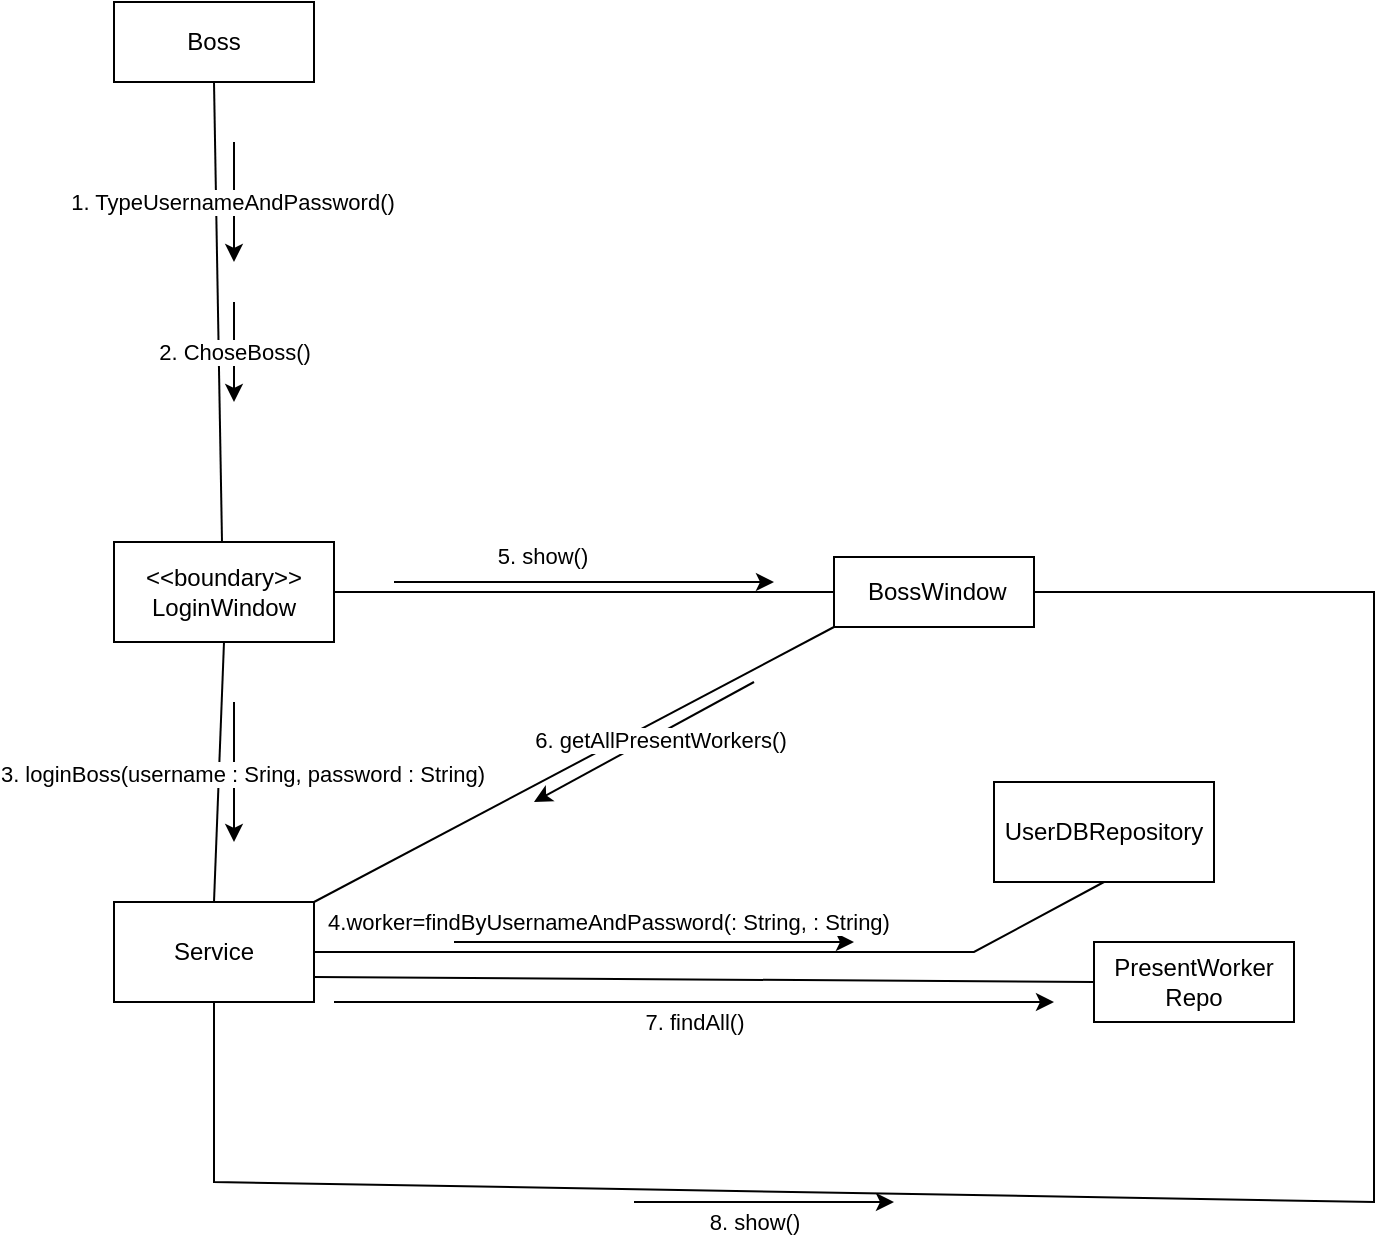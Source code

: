 <mxfile version="26.2.14">
  <diagram name="Page-1" id="c2RrNnLsDapVxzxUkUCF">
    <mxGraphModel dx="2063" dy="738" grid="1" gridSize="10" guides="1" tooltips="1" connect="1" arrows="1" fold="1" page="1" pageScale="1" pageWidth="850" pageHeight="1100" math="0" shadow="0">
      <root>
        <mxCell id="0" />
        <mxCell id="1" parent="0" />
        <mxCell id="Y9hDRSrSCaZQf4_mvHso-1" value="Boss" style="rounded=0;whiteSpace=wrap;html=1;" vertex="1" parent="1">
          <mxGeometry x="10" y="40" width="100" height="40" as="geometry" />
        </mxCell>
        <mxCell id="Y9hDRSrSCaZQf4_mvHso-2" value="" style="endArrow=none;html=1;rounded=0;entryX=0.5;entryY=1;entryDx=0;entryDy=0;" edge="1" parent="1" target="Y9hDRSrSCaZQf4_mvHso-1">
          <mxGeometry width="50" height="50" relative="1" as="geometry">
            <mxPoint x="64" y="310" as="sourcePoint" />
            <mxPoint x="450" y="340" as="targetPoint" />
          </mxGeometry>
        </mxCell>
        <mxCell id="Y9hDRSrSCaZQf4_mvHso-3" value="&lt;div&gt;&amp;lt;&amp;lt;boundary&amp;gt;&amp;gt;&lt;/div&gt;&lt;div&gt;LoginWindow&lt;/div&gt;" style="rounded=0;whiteSpace=wrap;html=1;" vertex="1" parent="1">
          <mxGeometry x="10" y="310" width="110" height="50" as="geometry" />
        </mxCell>
        <mxCell id="Y9hDRSrSCaZQf4_mvHso-4" value="" style="endArrow=classic;html=1;rounded=0;" edge="1" parent="1">
          <mxGeometry width="50" height="50" relative="1" as="geometry">
            <mxPoint x="70" y="110" as="sourcePoint" />
            <mxPoint x="70" y="170" as="targetPoint" />
          </mxGeometry>
        </mxCell>
        <mxCell id="Y9hDRSrSCaZQf4_mvHso-5" value="1. TypeUsernameAndPassword()" style="edgeLabel;html=1;align=center;verticalAlign=middle;resizable=0;points=[];" vertex="1" connectable="0" parent="Y9hDRSrSCaZQf4_mvHso-4">
          <mxGeometry relative="1" as="geometry">
            <mxPoint x="-1" as="offset" />
          </mxGeometry>
        </mxCell>
        <mxCell id="Y9hDRSrSCaZQf4_mvHso-6" value="" style="endArrow=classic;html=1;rounded=0;" edge="1" parent="1">
          <mxGeometry width="50" height="50" relative="1" as="geometry">
            <mxPoint x="70" y="190" as="sourcePoint" />
            <mxPoint x="70" y="240" as="targetPoint" />
          </mxGeometry>
        </mxCell>
        <mxCell id="Y9hDRSrSCaZQf4_mvHso-7" value="2. ChoseBoss()" style="edgeLabel;html=1;align=center;verticalAlign=middle;resizable=0;points=[];" vertex="1" connectable="0" parent="Y9hDRSrSCaZQf4_mvHso-6">
          <mxGeometry relative="1" as="geometry">
            <mxPoint as="offset" />
          </mxGeometry>
        </mxCell>
        <mxCell id="Y9hDRSrSCaZQf4_mvHso-8" value="Service" style="rounded=0;whiteSpace=wrap;html=1;" vertex="1" parent="1">
          <mxGeometry x="10" y="490" width="100" height="50" as="geometry" />
        </mxCell>
        <mxCell id="Y9hDRSrSCaZQf4_mvHso-9" value="" style="endArrow=none;html=1;rounded=0;entryX=0.5;entryY=1;entryDx=0;entryDy=0;exitX=0.5;exitY=0;exitDx=0;exitDy=0;" edge="1" parent="1" source="Y9hDRSrSCaZQf4_mvHso-8" target="Y9hDRSrSCaZQf4_mvHso-3">
          <mxGeometry width="50" height="50" relative="1" as="geometry">
            <mxPoint x="400" y="570" as="sourcePoint" />
            <mxPoint x="450" y="520" as="targetPoint" />
          </mxGeometry>
        </mxCell>
        <mxCell id="Y9hDRSrSCaZQf4_mvHso-10" value="" style="endArrow=classic;html=1;rounded=0;" edge="1" parent="1">
          <mxGeometry width="50" height="50" relative="1" as="geometry">
            <mxPoint x="70" y="390" as="sourcePoint" />
            <mxPoint x="70" y="460" as="targetPoint" />
          </mxGeometry>
        </mxCell>
        <mxCell id="Y9hDRSrSCaZQf4_mvHso-11" value="3. loginBoss(username : Sring, password : String)" style="edgeLabel;html=1;align=center;verticalAlign=middle;resizable=0;points=[];" vertex="1" connectable="0" parent="Y9hDRSrSCaZQf4_mvHso-10">
          <mxGeometry x="0.029" y="4" relative="1" as="geometry">
            <mxPoint as="offset" />
          </mxGeometry>
        </mxCell>
        <mxCell id="Y9hDRSrSCaZQf4_mvHso-12" value="UserDBRepository" style="rounded=0;whiteSpace=wrap;html=1;" vertex="1" parent="1">
          <mxGeometry x="450" y="430" width="110" height="50" as="geometry" />
        </mxCell>
        <mxCell id="Y9hDRSrSCaZQf4_mvHso-13" value="" style="endArrow=none;html=1;rounded=0;exitX=1;exitY=0.5;exitDx=0;exitDy=0;entryX=0.5;entryY=1;entryDx=0;entryDy=0;" edge="1" parent="1" source="Y9hDRSrSCaZQf4_mvHso-8" target="Y9hDRSrSCaZQf4_mvHso-12">
          <mxGeometry width="50" height="50" relative="1" as="geometry">
            <mxPoint x="400" y="470" as="sourcePoint" />
            <mxPoint x="450" y="420" as="targetPoint" />
            <Array as="points">
              <mxPoint x="440" y="515" />
            </Array>
          </mxGeometry>
        </mxCell>
        <mxCell id="Y9hDRSrSCaZQf4_mvHso-14" value="" style="endArrow=classic;html=1;rounded=0;" edge="1" parent="1">
          <mxGeometry width="50" height="50" relative="1" as="geometry">
            <mxPoint x="180" y="510" as="sourcePoint" />
            <mxPoint x="380" y="510" as="targetPoint" />
          </mxGeometry>
        </mxCell>
        <mxCell id="Y9hDRSrSCaZQf4_mvHso-15" value="4.worker=findByUsernameAndPassword(: String, : String)" style="edgeLabel;html=1;align=center;verticalAlign=middle;resizable=0;points=[];" vertex="1" connectable="0" parent="Y9hDRSrSCaZQf4_mvHso-14">
          <mxGeometry x="-0.23" y="-3" relative="1" as="geometry">
            <mxPoint y="-13" as="offset" />
          </mxGeometry>
        </mxCell>
        <mxCell id="Y9hDRSrSCaZQf4_mvHso-16" value="&lt;div&gt;PresentWorker&lt;/div&gt;&lt;div&gt;Repo&lt;/div&gt;" style="rounded=0;whiteSpace=wrap;html=1;" vertex="1" parent="1">
          <mxGeometry x="500" y="510" width="100" height="40" as="geometry" />
        </mxCell>
        <mxCell id="Y9hDRSrSCaZQf4_mvHso-17" value="" style="endArrow=none;html=1;rounded=0;exitX=1;exitY=0.75;exitDx=0;exitDy=0;entryX=0;entryY=0.5;entryDx=0;entryDy=0;" edge="1" parent="1" source="Y9hDRSrSCaZQf4_mvHso-8" target="Y9hDRSrSCaZQf4_mvHso-16">
          <mxGeometry width="50" height="50" relative="1" as="geometry">
            <mxPoint x="400" y="590" as="sourcePoint" />
            <mxPoint x="450" y="540" as="targetPoint" />
          </mxGeometry>
        </mxCell>
        <mxCell id="Y9hDRSrSCaZQf4_mvHso-18" value="" style="endArrow=classic;html=1;rounded=0;" edge="1" parent="1">
          <mxGeometry width="50" height="50" relative="1" as="geometry">
            <mxPoint x="120" y="540" as="sourcePoint" />
            <mxPoint x="480" y="540" as="targetPoint" />
          </mxGeometry>
        </mxCell>
        <mxCell id="Y9hDRSrSCaZQf4_mvHso-19" value="7. findAll()" style="edgeLabel;html=1;align=center;verticalAlign=middle;resizable=0;points=[];" vertex="1" connectable="0" parent="Y9hDRSrSCaZQf4_mvHso-18">
          <mxGeometry x="0.167" y="-1" relative="1" as="geometry">
            <mxPoint x="-30" y="9" as="offset" />
          </mxGeometry>
        </mxCell>
        <mxCell id="Y9hDRSrSCaZQf4_mvHso-20" value="" style="endArrow=none;html=1;rounded=0;exitX=1;exitY=0.5;exitDx=0;exitDy=0;" edge="1" parent="1" source="Y9hDRSrSCaZQf4_mvHso-3" target="Y9hDRSrSCaZQf4_mvHso-21">
          <mxGeometry width="50" height="50" relative="1" as="geometry">
            <mxPoint x="400" y="410" as="sourcePoint" />
            <mxPoint x="360" y="335" as="targetPoint" />
          </mxGeometry>
        </mxCell>
        <mxCell id="Y9hDRSrSCaZQf4_mvHso-21" value="&amp;nbsp;BossWindow" style="rounded=0;whiteSpace=wrap;html=1;" vertex="1" parent="1">
          <mxGeometry x="370" y="317.5" width="100" height="35" as="geometry" />
        </mxCell>
        <mxCell id="Y9hDRSrSCaZQf4_mvHso-23" value="" style="endArrow=classic;html=1;rounded=0;" edge="1" parent="1">
          <mxGeometry width="50" height="50" relative="1" as="geometry">
            <mxPoint x="150" y="330" as="sourcePoint" />
            <mxPoint x="340" y="330" as="targetPoint" />
          </mxGeometry>
        </mxCell>
        <mxCell id="Y9hDRSrSCaZQf4_mvHso-24" value="5. show()" style="edgeLabel;html=1;align=center;verticalAlign=middle;resizable=0;points=[];" vertex="1" connectable="0" parent="Y9hDRSrSCaZQf4_mvHso-23">
          <mxGeometry x="0.322" y="3" relative="1" as="geometry">
            <mxPoint x="-52" y="-10" as="offset" />
          </mxGeometry>
        </mxCell>
        <mxCell id="Y9hDRSrSCaZQf4_mvHso-25" value="" style="endArrow=none;html=1;rounded=0;exitX=1;exitY=0;exitDx=0;exitDy=0;entryX=0;entryY=1;entryDx=0;entryDy=0;" edge="1" parent="1" source="Y9hDRSrSCaZQf4_mvHso-8" target="Y9hDRSrSCaZQf4_mvHso-21">
          <mxGeometry width="50" height="50" relative="1" as="geometry">
            <mxPoint x="400" y="410" as="sourcePoint" />
            <mxPoint x="450" y="360" as="targetPoint" />
          </mxGeometry>
        </mxCell>
        <mxCell id="Y9hDRSrSCaZQf4_mvHso-26" value="" style="endArrow=classic;html=1;rounded=0;" edge="1" parent="1">
          <mxGeometry width="50" height="50" relative="1" as="geometry">
            <mxPoint x="330" y="380" as="sourcePoint" />
            <mxPoint x="220" y="440" as="targetPoint" />
          </mxGeometry>
        </mxCell>
        <mxCell id="Y9hDRSrSCaZQf4_mvHso-27" value="6. getAllPresentWorkers()" style="edgeLabel;html=1;align=center;verticalAlign=middle;resizable=0;points=[];" vertex="1" connectable="0" parent="Y9hDRSrSCaZQf4_mvHso-26">
          <mxGeometry x="-0.12" y="3" relative="1" as="geometry">
            <mxPoint as="offset" />
          </mxGeometry>
        </mxCell>
        <mxCell id="Y9hDRSrSCaZQf4_mvHso-30" value="" style="endArrow=none;html=1;rounded=0;exitX=0.5;exitY=1;exitDx=0;exitDy=0;entryX=1;entryY=0.5;entryDx=0;entryDy=0;" edge="1" parent="1" source="Y9hDRSrSCaZQf4_mvHso-8" target="Y9hDRSrSCaZQf4_mvHso-21">
          <mxGeometry width="50" height="50" relative="1" as="geometry">
            <mxPoint x="400" y="510" as="sourcePoint" />
            <mxPoint x="710" y="330" as="targetPoint" />
            <Array as="points">
              <mxPoint x="60" y="630" />
              <mxPoint x="640" y="640" />
              <mxPoint x="640" y="335" />
            </Array>
          </mxGeometry>
        </mxCell>
        <mxCell id="Y9hDRSrSCaZQf4_mvHso-31" value="" style="endArrow=classic;html=1;rounded=0;" edge="1" parent="1">
          <mxGeometry width="50" height="50" relative="1" as="geometry">
            <mxPoint x="270" y="640" as="sourcePoint" />
            <mxPoint x="400" y="640" as="targetPoint" />
          </mxGeometry>
        </mxCell>
        <mxCell id="Y9hDRSrSCaZQf4_mvHso-32" value="8. show()" style="edgeLabel;html=1;align=center;verticalAlign=middle;resizable=0;points=[];" vertex="1" connectable="0" parent="Y9hDRSrSCaZQf4_mvHso-31">
          <mxGeometry x="-0.446" y="-5" relative="1" as="geometry">
            <mxPoint x="24" y="5" as="offset" />
          </mxGeometry>
        </mxCell>
      </root>
    </mxGraphModel>
  </diagram>
</mxfile>
